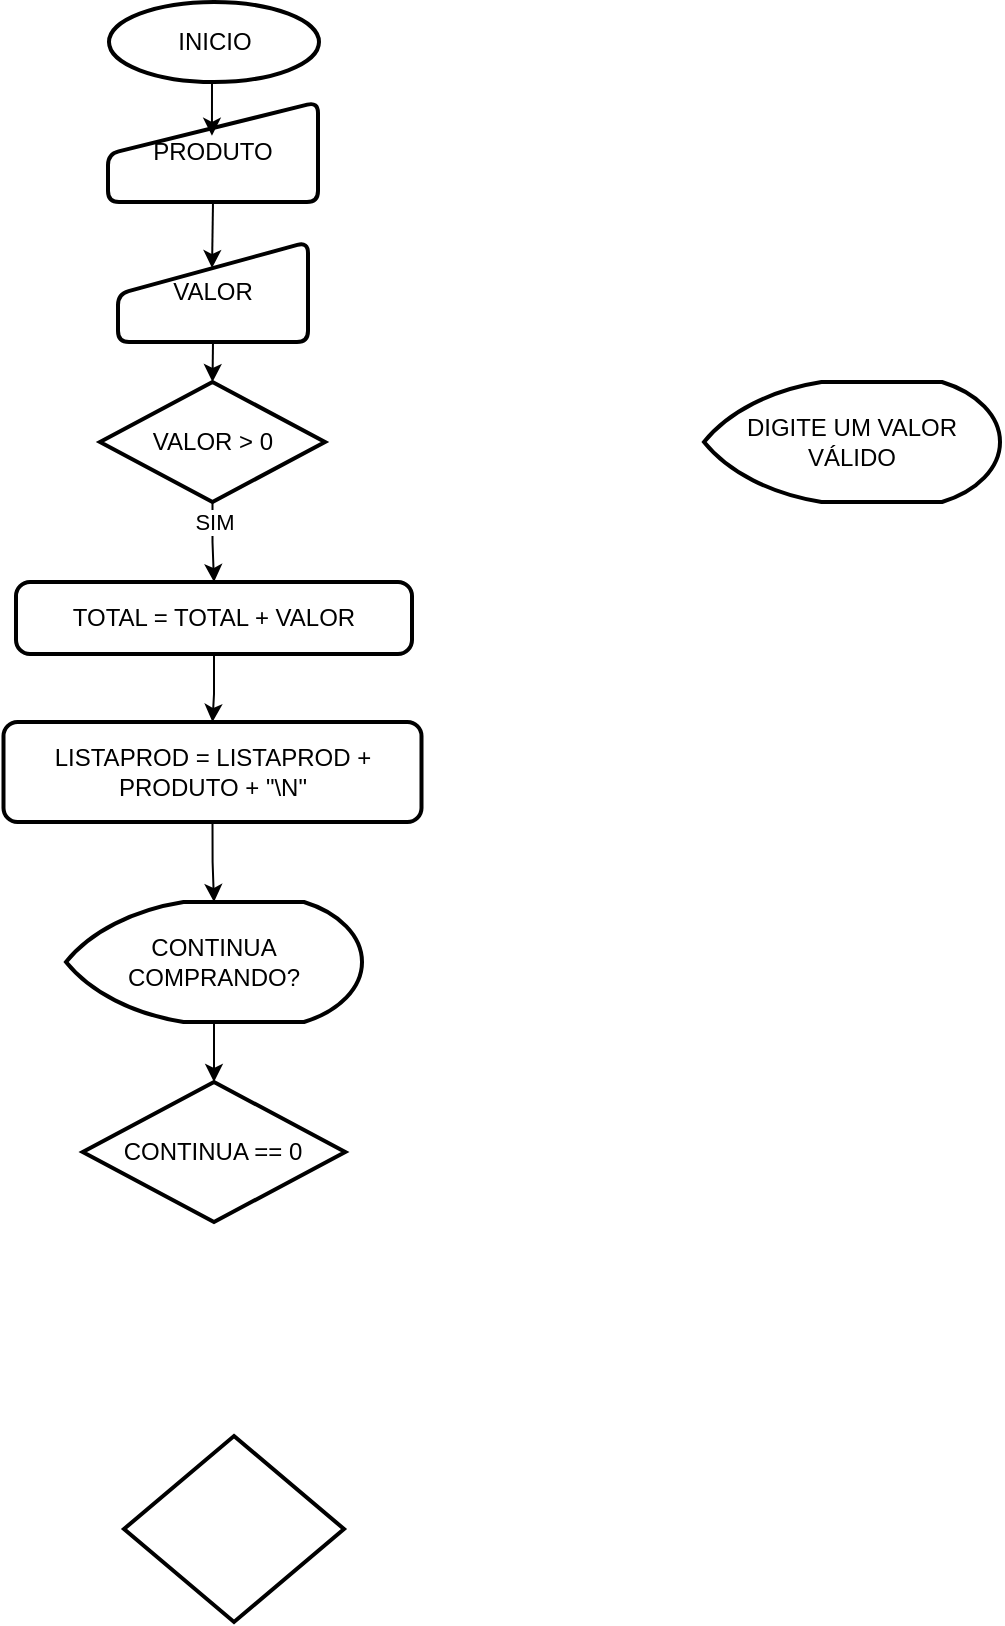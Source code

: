 <mxfile version="26.0.6">
  <diagram name="Página-1" id="JxacYB9bP6ObyQF04GMK">
    <mxGraphModel dx="678" dy="784" grid="1" gridSize="10" guides="1" tooltips="1" connect="1" arrows="1" fold="1" page="1" pageScale="1" pageWidth="1169" pageHeight="827" math="0" shadow="0">
      <root>
        <mxCell id="0" />
        <mxCell id="1" parent="0" />
        <mxCell id="IInZTMDXz2clW-NJYk8H-1" value="INICIO" style="strokeWidth=2;html=1;shape=mxgraph.flowchart.start_1;whiteSpace=wrap;" vertex="1" parent="1">
          <mxGeometry x="532.5" y="10" width="105" height="40" as="geometry" />
        </mxCell>
        <mxCell id="IInZTMDXz2clW-NJYk8H-2" value="PRODUTO" style="html=1;strokeWidth=2;shape=manualInput;whiteSpace=wrap;rounded=1;size=26;arcSize=11;" vertex="1" parent="1">
          <mxGeometry x="532" y="60" width="105" height="50" as="geometry" />
        </mxCell>
        <mxCell id="IInZTMDXz2clW-NJYk8H-3" value="VALOR" style="html=1;strokeWidth=2;shape=manualInput;whiteSpace=wrap;rounded=1;size=26;arcSize=11;" vertex="1" parent="1">
          <mxGeometry x="537" y="130" width="95" height="50" as="geometry" />
        </mxCell>
        <mxCell id="IInZTMDXz2clW-NJYk8H-16" style="edgeStyle=orthogonalEdgeStyle;rounded=0;orthogonalLoop=1;jettySize=auto;html=1;entryX=0.5;entryY=0;entryDx=0;entryDy=0;" edge="1" parent="1" source="IInZTMDXz2clW-NJYk8H-4" target="IInZTMDXz2clW-NJYk8H-5">
          <mxGeometry relative="1" as="geometry" />
        </mxCell>
        <mxCell id="IInZTMDXz2clW-NJYk8H-20" value="SIM" style="edgeLabel;html=1;align=center;verticalAlign=middle;resizable=0;points=[];" vertex="1" connectable="0" parent="IInZTMDXz2clW-NJYk8H-16">
          <mxGeometry x="-0.525" relative="1" as="geometry">
            <mxPoint as="offset" />
          </mxGeometry>
        </mxCell>
        <mxCell id="IInZTMDXz2clW-NJYk8H-4" value="VALOR &amp;gt; 0" style="strokeWidth=2;html=1;shape=mxgraph.flowchart.decision;whiteSpace=wrap;" vertex="1" parent="1">
          <mxGeometry x="528" y="200" width="112.5" height="60" as="geometry" />
        </mxCell>
        <mxCell id="IInZTMDXz2clW-NJYk8H-17" style="edgeStyle=orthogonalEdgeStyle;rounded=0;orthogonalLoop=1;jettySize=auto;html=1;entryX=0.5;entryY=0;entryDx=0;entryDy=0;" edge="1" parent="1" source="IInZTMDXz2clW-NJYk8H-5" target="IInZTMDXz2clW-NJYk8H-6">
          <mxGeometry relative="1" as="geometry" />
        </mxCell>
        <mxCell id="IInZTMDXz2clW-NJYk8H-5" value="TOTAL = TOTAL + VALOR" style="rounded=1;whiteSpace=wrap;html=1;absoluteArcSize=1;arcSize=14;strokeWidth=2;" vertex="1" parent="1">
          <mxGeometry x="486" y="300" width="198" height="36" as="geometry" />
        </mxCell>
        <mxCell id="IInZTMDXz2clW-NJYk8H-6" value="LISTAPROD = LISTAPROD + PRODUTO + &quot;\N&quot;" style="rounded=1;whiteSpace=wrap;html=1;absoluteArcSize=1;arcSize=14;strokeWidth=2;" vertex="1" parent="1">
          <mxGeometry x="479.75" y="370" width="209" height="50" as="geometry" />
        </mxCell>
        <mxCell id="IInZTMDXz2clW-NJYk8H-8" value="CONTINUA COMPRANDO?" style="strokeWidth=2;html=1;shape=mxgraph.flowchart.display;whiteSpace=wrap;" vertex="1" parent="1">
          <mxGeometry x="511" y="460" width="148" height="60" as="geometry" />
        </mxCell>
        <mxCell id="IInZTMDXz2clW-NJYk8H-9" value="" style="strokeWidth=2;html=1;shape=mxgraph.flowchart.decision;whiteSpace=wrap;" vertex="1" parent="1">
          <mxGeometry x="540" y="727" width="110" height="93" as="geometry" />
        </mxCell>
        <mxCell id="IInZTMDXz2clW-NJYk8H-11" value="CONTINUA == 0" style="strokeWidth=2;html=1;shape=mxgraph.flowchart.decision;whiteSpace=wrap;" vertex="1" parent="1">
          <mxGeometry x="519.37" y="550" width="131.25" height="70" as="geometry" />
        </mxCell>
        <mxCell id="IInZTMDXz2clW-NJYk8H-13" style="edgeStyle=orthogonalEdgeStyle;rounded=0;orthogonalLoop=1;jettySize=auto;html=1;exitX=0.5;exitY=1;exitDx=0;exitDy=0;exitPerimeter=0;entryX=0.495;entryY=0.338;entryDx=0;entryDy=0;entryPerimeter=0;" edge="1" parent="1" source="IInZTMDXz2clW-NJYk8H-1" target="IInZTMDXz2clW-NJYk8H-2">
          <mxGeometry relative="1" as="geometry" />
        </mxCell>
        <mxCell id="IInZTMDXz2clW-NJYk8H-14" style="edgeStyle=orthogonalEdgeStyle;rounded=0;orthogonalLoop=1;jettySize=auto;html=1;exitX=0.5;exitY=1;exitDx=0;exitDy=0;entryX=0.495;entryY=0.26;entryDx=0;entryDy=0;entryPerimeter=0;" edge="1" parent="1" source="IInZTMDXz2clW-NJYk8H-2" target="IInZTMDXz2clW-NJYk8H-3">
          <mxGeometry relative="1" as="geometry" />
        </mxCell>
        <mxCell id="IInZTMDXz2clW-NJYk8H-15" style="edgeStyle=orthogonalEdgeStyle;rounded=0;orthogonalLoop=1;jettySize=auto;html=1;exitX=0.5;exitY=1;exitDx=0;exitDy=0;entryX=0.5;entryY=0;entryDx=0;entryDy=0;entryPerimeter=0;" edge="1" parent="1" source="IInZTMDXz2clW-NJYk8H-3" target="IInZTMDXz2clW-NJYk8H-4">
          <mxGeometry relative="1" as="geometry" />
        </mxCell>
        <mxCell id="IInZTMDXz2clW-NJYk8H-18" style="edgeStyle=orthogonalEdgeStyle;rounded=0;orthogonalLoop=1;jettySize=auto;html=1;exitX=0.5;exitY=1;exitDx=0;exitDy=0;entryX=0.5;entryY=0;entryDx=0;entryDy=0;entryPerimeter=0;" edge="1" parent="1" source="IInZTMDXz2clW-NJYk8H-6" target="IInZTMDXz2clW-NJYk8H-8">
          <mxGeometry relative="1" as="geometry" />
        </mxCell>
        <mxCell id="IInZTMDXz2clW-NJYk8H-19" style="edgeStyle=orthogonalEdgeStyle;rounded=0;orthogonalLoop=1;jettySize=auto;html=1;exitX=0.5;exitY=1;exitDx=0;exitDy=0;exitPerimeter=0;entryX=0.5;entryY=0;entryDx=0;entryDy=0;entryPerimeter=0;" edge="1" parent="1" source="IInZTMDXz2clW-NJYk8H-8" target="IInZTMDXz2clW-NJYk8H-11">
          <mxGeometry relative="1" as="geometry" />
        </mxCell>
        <mxCell id="IInZTMDXz2clW-NJYk8H-21" value="DIGITE UM VALOR VÁLIDO" style="strokeWidth=2;html=1;shape=mxgraph.flowchart.display;whiteSpace=wrap;" vertex="1" parent="1">
          <mxGeometry x="830" y="200" width="148" height="60" as="geometry" />
        </mxCell>
      </root>
    </mxGraphModel>
  </diagram>
</mxfile>
